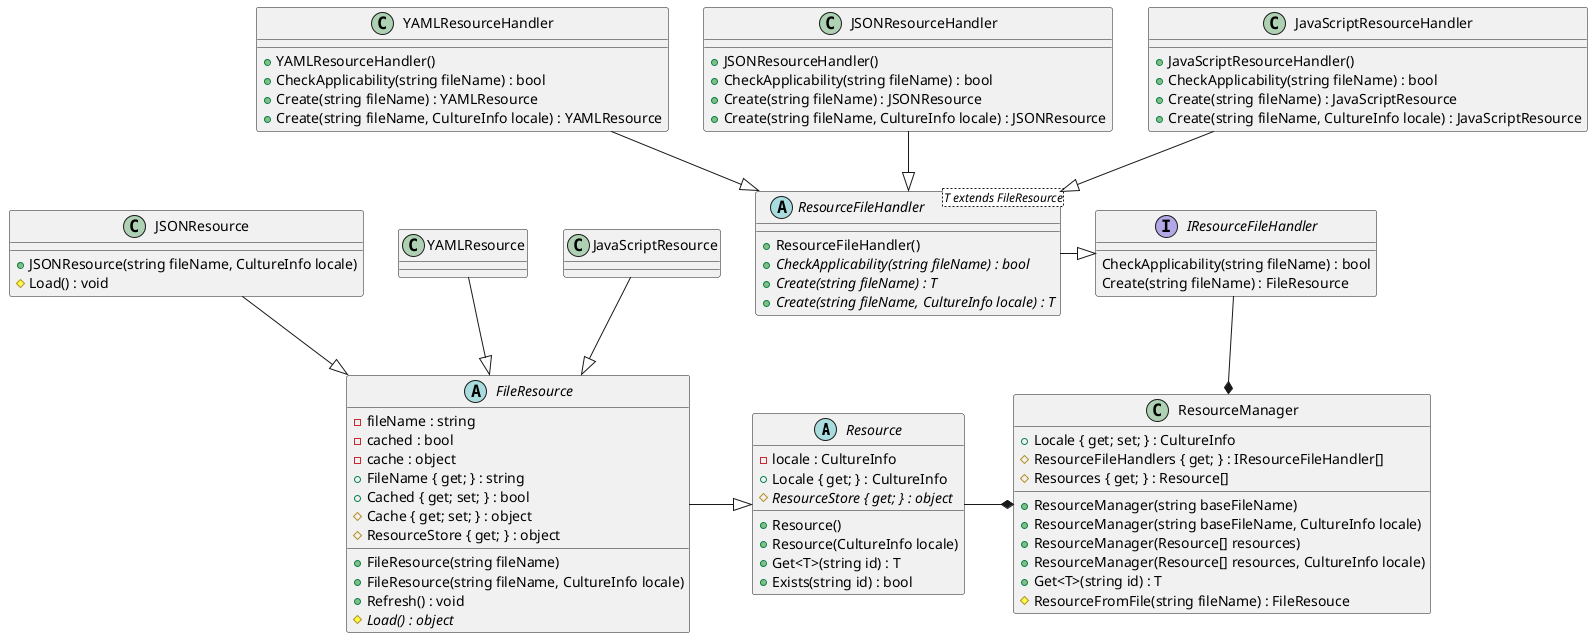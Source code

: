 @startuml ResourceManager.js
abstract class Resource
{
    - locale : CultureInfo
    + Resource()
    + Resource(CultureInfo locale)
    + Locale { get; } : CultureInfo
    # {abstract} ResourceStore { get; } : object
    + Get<T>(string id) : T
    + Exists(string id) : bool
}

FileResource -|> Resource

abstract class FileResource
{
    - fileName : string
    - cached : bool
    - cache : object
    + FileResource(string fileName)
    + FileResource(string fileName, CultureInfo locale)
    + FileName { get; } : string
    + Cached { get; set; } : bool
    # Cache { get; set; } : object
    # ResourceStore { get; } : object
    + Refresh() : void
    # {abstract} Load() : object
}

JSONResource --|> FileResource

class JSONResource
{
    + JSONResource(string fileName, CultureInfo locale)
    # Load() : void
}

YAMLResource --|> FileResource

class YAMLResource
{
}

JavaScriptResource --|> FileResource

class JavaScriptResource
{
}

interface IResourceFileHandler
{
    CheckApplicability(string fileName) : bool
    Create(string fileName) : FileResource
}

ResourceFileHandler -|> IResourceFileHandler

abstract class ResourceFileHandler<T extends FileResource>
{
    + ResourceFileHandler()
    + {abstract} CheckApplicability(string fileName) : bool
    + {abstract} Create(string fileName) : T
    + {abstract} Create(string fileName, CultureInfo locale) : T
}

YAMLResourceHandler --|> ResourceFileHandler

class YAMLResourceHandler
{
    + YAMLResourceHandler()
    + CheckApplicability(string fileName) : bool
    + Create(string fileName) : YAMLResource
    + Create(string fileName, CultureInfo locale) : YAMLResource
}

JSONResourceHandler --|> ResourceFileHandler

class JSONResourceHandler
{
    + JSONResourceHandler()
    + CheckApplicability(string fileName) : bool
    + Create(string fileName) : JSONResource
    + Create(string fileName, CultureInfo locale) : JSONResource
}

JavaScriptResourceHandler --|> ResourceFileHandler

class JavaScriptResourceHandler
{
    + JavaScriptResourceHandler()
    + CheckApplicability(string fileName) : bool
    + Create(string fileName) : JavaScriptResource
    + Create(string fileName, CultureInfo locale) : JavaScriptResource
}

Resource -* ResourceManager
IResourceFileHandler --* ResourceManager

class ResourceManager
{
    + ResourceManager(string baseFileName)
    + ResourceManager(string baseFileName, CultureInfo locale)
    + ResourceManager(Resource[] resources)
    + ResourceManager(Resource[] resources, CultureInfo locale)
    + Locale { get; set; } : CultureInfo
    # ResourceFileHandlers { get; } : IResourceFileHandler[]
    # Resources { get; } : Resource[]
    + Get<T>(string id) : T
    # ResourceFromFile(string fileName) : FileResouce
}
@enduml